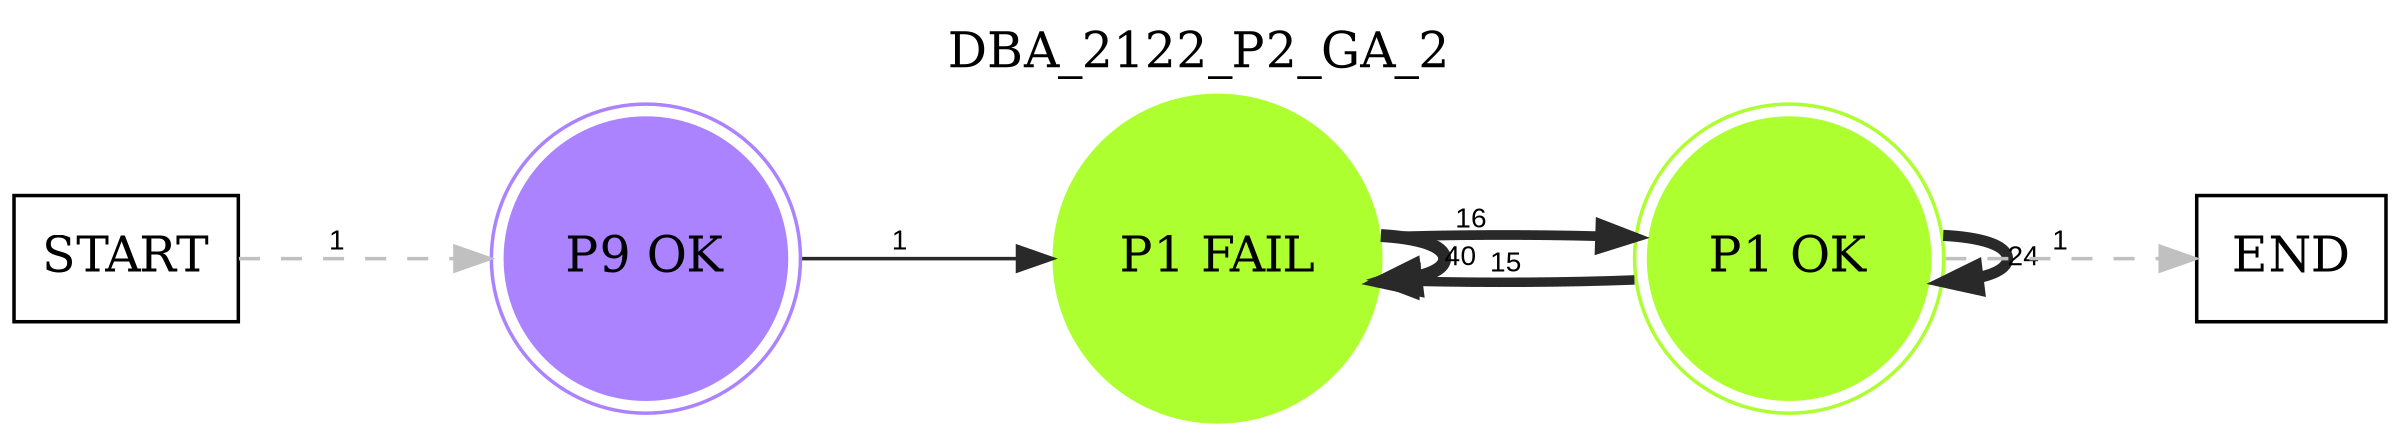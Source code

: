 digraph DBA_2122_P2_GA_2 {
	labelloc="t";
	label=DBA_2122_P2_GA_2;
	dpi = 150
	size="16,11!";
	margin = 0;
layout=circo;
"START" [shape=box, fillcolor=white, style=filled, color=black]
"P9 OK" [shape=circle, color=mediumpurple1, peripheries=2, style=filled]
"P1 FAIL" [shape=circle, color=greenyellow, style=filled]
"P1 OK" [shape=circle, color=greenyellow, peripheries=2, style=filled]
"END" [shape=box, fillcolor=white, style=filled, color=black]
"START" -> "P9 OK" [ style = dashed color=grey label ="1" labelfloat=false fontname="Arial" fontsize=8]

"P9 OK" -> "P1 FAIL" [ color=grey16 penwidth = "1"label ="1" labelfloat=false fontname="Arial" fontsize=8]

"P1 FAIL" -> "P1 FAIL" [ color=grey16 penwidth = "3.68887945411394"label ="40" labelfloat=false fontname="Arial" fontsize=8]

"P1 FAIL" -> "P1 OK" [ color=grey16 penwidth = "2.77258872223978"label ="16" labelfloat=false fontname="Arial" fontsize=8]

"P1 OK" -> "P1 FAIL" [ color=grey16 penwidth = "2.70805020110221"label ="15" labelfloat=false fontname="Arial" fontsize=8]

"P1 OK" -> "P1 OK" [ color=grey16 penwidth = "3.17805383034795"label ="24" labelfloat=false fontname="Arial" fontsize=8]

"P1 OK" -> "END" [ style = dashed color=grey label ="1" labelfloat=false fontname="Arial" fontsize=8]

}
